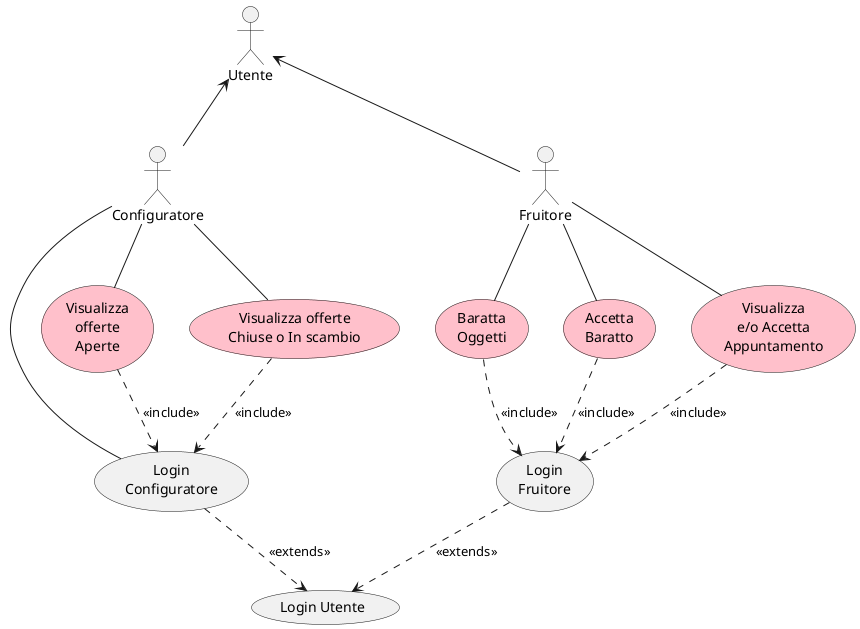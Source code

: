 @startuml ver1

:Configuratore: as conf
:Utente: as user
':Amministratore: as admin
conf -up-> user

conf -- (Login\nConfiguratore)
'conf -- (Visualizza\nGerarchia)
'conf -- (Creazione\nGerarchia)
'conf -- (Registrazione\nConfiguratore)

'admin -- (Registrazione\nConfiguratore)

'(Creazione\nGerarchia) ..> (Login\nConfiguratore): <<include>>
(Login\nConfiguratore) ..> (Login Utente): <<extends>>

'Versione 2'

:Fruitore: as fruit
fruit -up-> user

'(Aggiungi\nScambio)
(Login\nFruitore)
'(Registrazione\nFruitore)
'(Visualizza\nScambi)

'conf --(Aggiungi\nScambio)
'fruit -- (Visualizza\nScambi)
'fruit -- (Registrazione\nFruitore)
'fruit -- (Login\nFruitore)

(Login\nFruitore) ..> (Login Utente): <<extends>>
'(Visualizza\nScambi) ..> (Login\nFruitore): <<include>>
'(Aggiungi\nScambio) ..> (Login\nConfiguratore): <<include>>

'versione 3'
'(Visualizza\nOfferte\nper categoria)
'(Pubblica\nArticolo)
'(Ritira\nOfferta)
'(Visualizza\nOfferte\nPubblicate)

'fruit -- (Visualizza\nOfferte\nper categoria)
'fruit -- (Pubblica\nArticolo)
'fruit -- (Ritira\nOfferta)
'fruit -- (Visualizza\nOfferte\nPubblicate)
'conf -- (Visualizza\nOfferte\nper categoria)

'(Visualizza\nOfferte\nper categoria) ..> (Login\nFruitore): <<include>>
'(Pubblica\nArticolo) ..> (Login\nFruitore): <<include>>
'(Ritira\nOfferta) ..> (Login\nFruitore): <<include>>
'(Visualizza\nOfferte\nPubblicate) ..> (Login\nFruitore): <<include>>
'(Visualizza\nOfferte\nper categoria) ..> (Login\nConfiguratore): <<include>>

'Versione 4'
(Baratta\nOggetti) #Pink
(Accetta\nBaratto) #Pink
(Visualizza\ne/o Accetta\nAppuntamento) #Pink
(Visualizza\nofferte\nAperte) #Pink
(Visualizza offerte\nChiuse o In scambio) #Pink

fruit -- (Baratta\nOggetti)
fruit -- (Accetta\nBaratto)
fruit -- (Visualizza\ne/o Accetta\nAppuntamento)
conf -- (Visualizza\nofferte\nAperte)
conf -- (Visualizza offerte\nChiuse o In scambio)

(Baratta\nOggetti) ..> (Login\nFruitore): <<include>>
(Accetta\nBaratto) ..> (Login\nFruitore): <<include>>
(Visualizza\ne/o Accetta\nAppuntamento) ..> (Login\nFruitore): <<include>>
(Visualizza\nofferte\nAperte) ..> (Login\nConfiguratore): <<include>>
(Visualizza offerte\nChiuse o In scambio) ..> (Login\nConfiguratore): <<include>>


@enduml